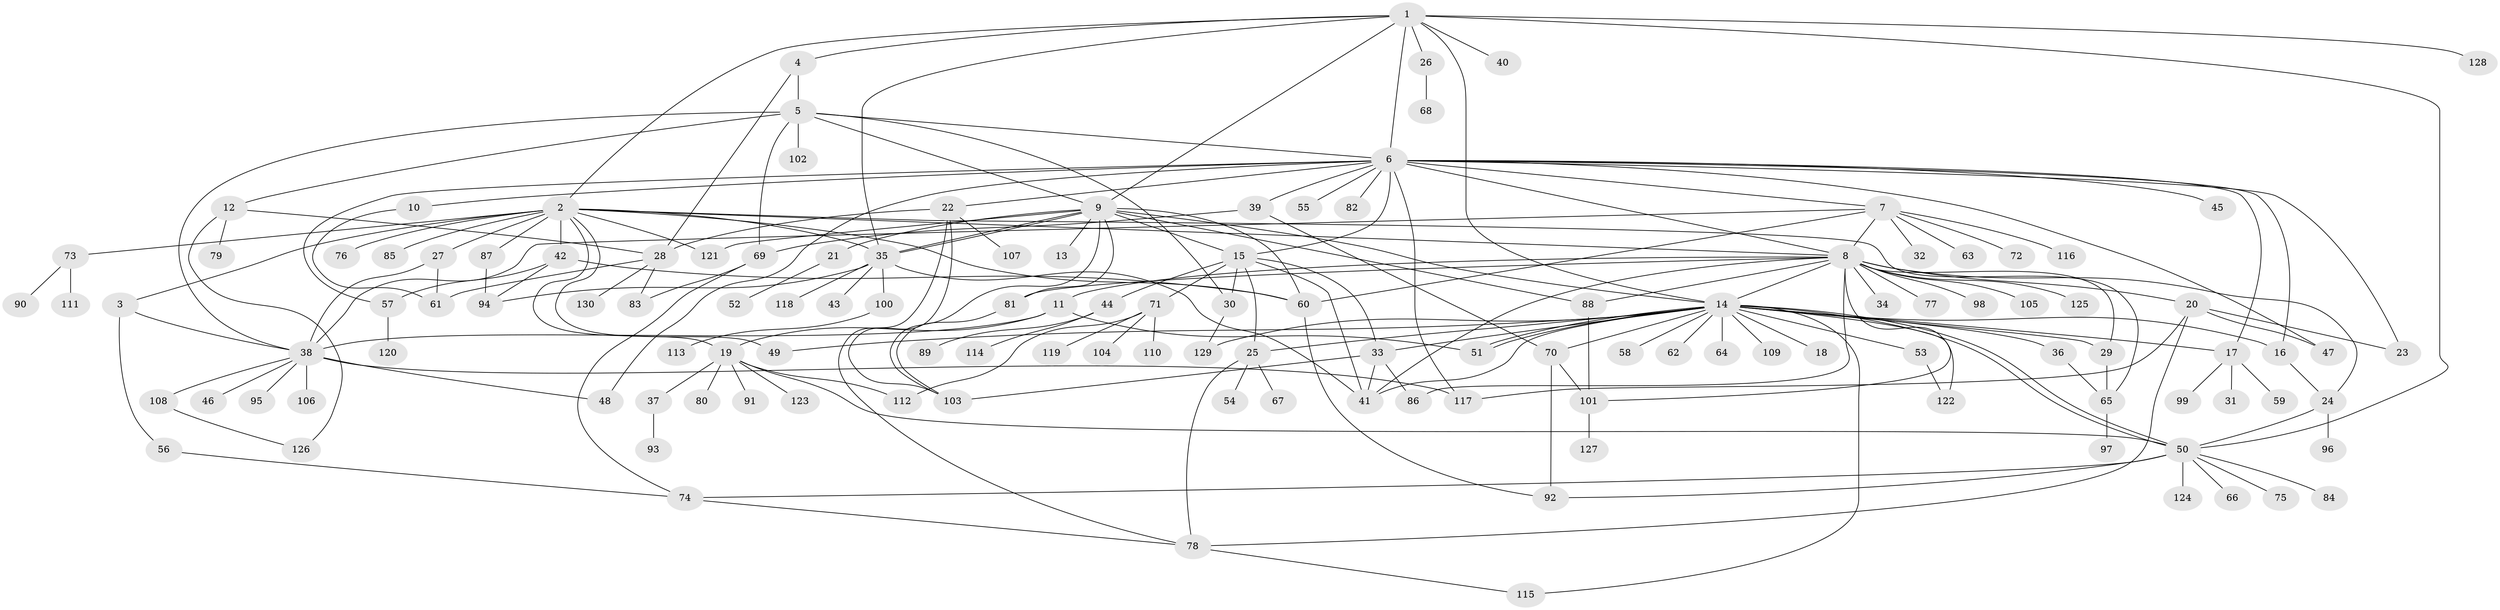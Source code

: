 // coarse degree distribution, {1: 0.8717948717948718, 11: 0.02564102564102564, 2: 0.02564102564102564, 13: 0.02564102564102564, 18: 0.02564102564102564, 4: 0.02564102564102564}
// Generated by graph-tools (version 1.1) at 2025/51/03/04/25 21:51:53]
// undirected, 130 vertices, 203 edges
graph export_dot {
graph [start="1"]
  node [color=gray90,style=filled];
  1;
  2;
  3;
  4;
  5;
  6;
  7;
  8;
  9;
  10;
  11;
  12;
  13;
  14;
  15;
  16;
  17;
  18;
  19;
  20;
  21;
  22;
  23;
  24;
  25;
  26;
  27;
  28;
  29;
  30;
  31;
  32;
  33;
  34;
  35;
  36;
  37;
  38;
  39;
  40;
  41;
  42;
  43;
  44;
  45;
  46;
  47;
  48;
  49;
  50;
  51;
  52;
  53;
  54;
  55;
  56;
  57;
  58;
  59;
  60;
  61;
  62;
  63;
  64;
  65;
  66;
  67;
  68;
  69;
  70;
  71;
  72;
  73;
  74;
  75;
  76;
  77;
  78;
  79;
  80;
  81;
  82;
  83;
  84;
  85;
  86;
  87;
  88;
  89;
  90;
  91;
  92;
  93;
  94;
  95;
  96;
  97;
  98;
  99;
  100;
  101;
  102;
  103;
  104;
  105;
  106;
  107;
  108;
  109;
  110;
  111;
  112;
  113;
  114;
  115;
  116;
  117;
  118;
  119;
  120;
  121;
  122;
  123;
  124;
  125;
  126;
  127;
  128;
  129;
  130;
  1 -- 2;
  1 -- 4;
  1 -- 6;
  1 -- 9;
  1 -- 14;
  1 -- 26;
  1 -- 35;
  1 -- 40;
  1 -- 50;
  1 -- 128;
  2 -- 3;
  2 -- 8;
  2 -- 19;
  2 -- 27;
  2 -- 35;
  2 -- 42;
  2 -- 49;
  2 -- 60;
  2 -- 65;
  2 -- 73;
  2 -- 76;
  2 -- 85;
  2 -- 87;
  2 -- 121;
  3 -- 38;
  3 -- 56;
  4 -- 5;
  4 -- 28;
  5 -- 6;
  5 -- 9;
  5 -- 12;
  5 -- 30;
  5 -- 38;
  5 -- 69;
  5 -- 102;
  6 -- 7;
  6 -- 8;
  6 -- 10;
  6 -- 15;
  6 -- 16;
  6 -- 17;
  6 -- 22;
  6 -- 23;
  6 -- 39;
  6 -- 45;
  6 -- 47;
  6 -- 48;
  6 -- 55;
  6 -- 57;
  6 -- 82;
  6 -- 117;
  7 -- 8;
  7 -- 32;
  7 -- 38;
  7 -- 60;
  7 -- 63;
  7 -- 72;
  7 -- 116;
  8 -- 11;
  8 -- 14;
  8 -- 20;
  8 -- 24;
  8 -- 29;
  8 -- 34;
  8 -- 41;
  8 -- 77;
  8 -- 81;
  8 -- 86;
  8 -- 88;
  8 -- 98;
  8 -- 101;
  8 -- 105;
  8 -- 125;
  9 -- 13;
  9 -- 14;
  9 -- 15;
  9 -- 21;
  9 -- 35;
  9 -- 35;
  9 -- 60;
  9 -- 81;
  9 -- 88;
  9 -- 103;
  9 -- 121;
  10 -- 61;
  11 -- 19;
  11 -- 38;
  11 -- 51;
  12 -- 28;
  12 -- 79;
  12 -- 126;
  14 -- 16;
  14 -- 17;
  14 -- 18;
  14 -- 25;
  14 -- 29;
  14 -- 33;
  14 -- 36;
  14 -- 41;
  14 -- 49;
  14 -- 50;
  14 -- 50;
  14 -- 51;
  14 -- 51;
  14 -- 53;
  14 -- 58;
  14 -- 62;
  14 -- 64;
  14 -- 70;
  14 -- 109;
  14 -- 115;
  14 -- 122;
  14 -- 129;
  15 -- 25;
  15 -- 30;
  15 -- 33;
  15 -- 41;
  15 -- 44;
  15 -- 71;
  16 -- 24;
  17 -- 31;
  17 -- 59;
  17 -- 99;
  19 -- 37;
  19 -- 50;
  19 -- 80;
  19 -- 91;
  19 -- 112;
  19 -- 123;
  20 -- 23;
  20 -- 47;
  20 -- 78;
  20 -- 117;
  21 -- 52;
  22 -- 28;
  22 -- 78;
  22 -- 103;
  22 -- 107;
  24 -- 50;
  24 -- 96;
  25 -- 54;
  25 -- 67;
  25 -- 78;
  26 -- 68;
  27 -- 38;
  27 -- 61;
  28 -- 61;
  28 -- 83;
  28 -- 130;
  29 -- 65;
  30 -- 129;
  33 -- 41;
  33 -- 86;
  33 -- 103;
  35 -- 41;
  35 -- 43;
  35 -- 94;
  35 -- 100;
  35 -- 118;
  36 -- 65;
  37 -- 93;
  38 -- 46;
  38 -- 48;
  38 -- 95;
  38 -- 106;
  38 -- 108;
  38 -- 117;
  39 -- 69;
  39 -- 70;
  42 -- 57;
  42 -- 60;
  42 -- 94;
  44 -- 89;
  44 -- 114;
  50 -- 66;
  50 -- 74;
  50 -- 75;
  50 -- 84;
  50 -- 92;
  50 -- 124;
  53 -- 122;
  56 -- 74;
  57 -- 120;
  60 -- 92;
  65 -- 97;
  69 -- 74;
  69 -- 83;
  70 -- 92;
  70 -- 101;
  71 -- 104;
  71 -- 110;
  71 -- 112;
  71 -- 119;
  73 -- 90;
  73 -- 111;
  74 -- 78;
  78 -- 115;
  81 -- 103;
  87 -- 94;
  88 -- 101;
  100 -- 113;
  101 -- 127;
  108 -- 126;
}

